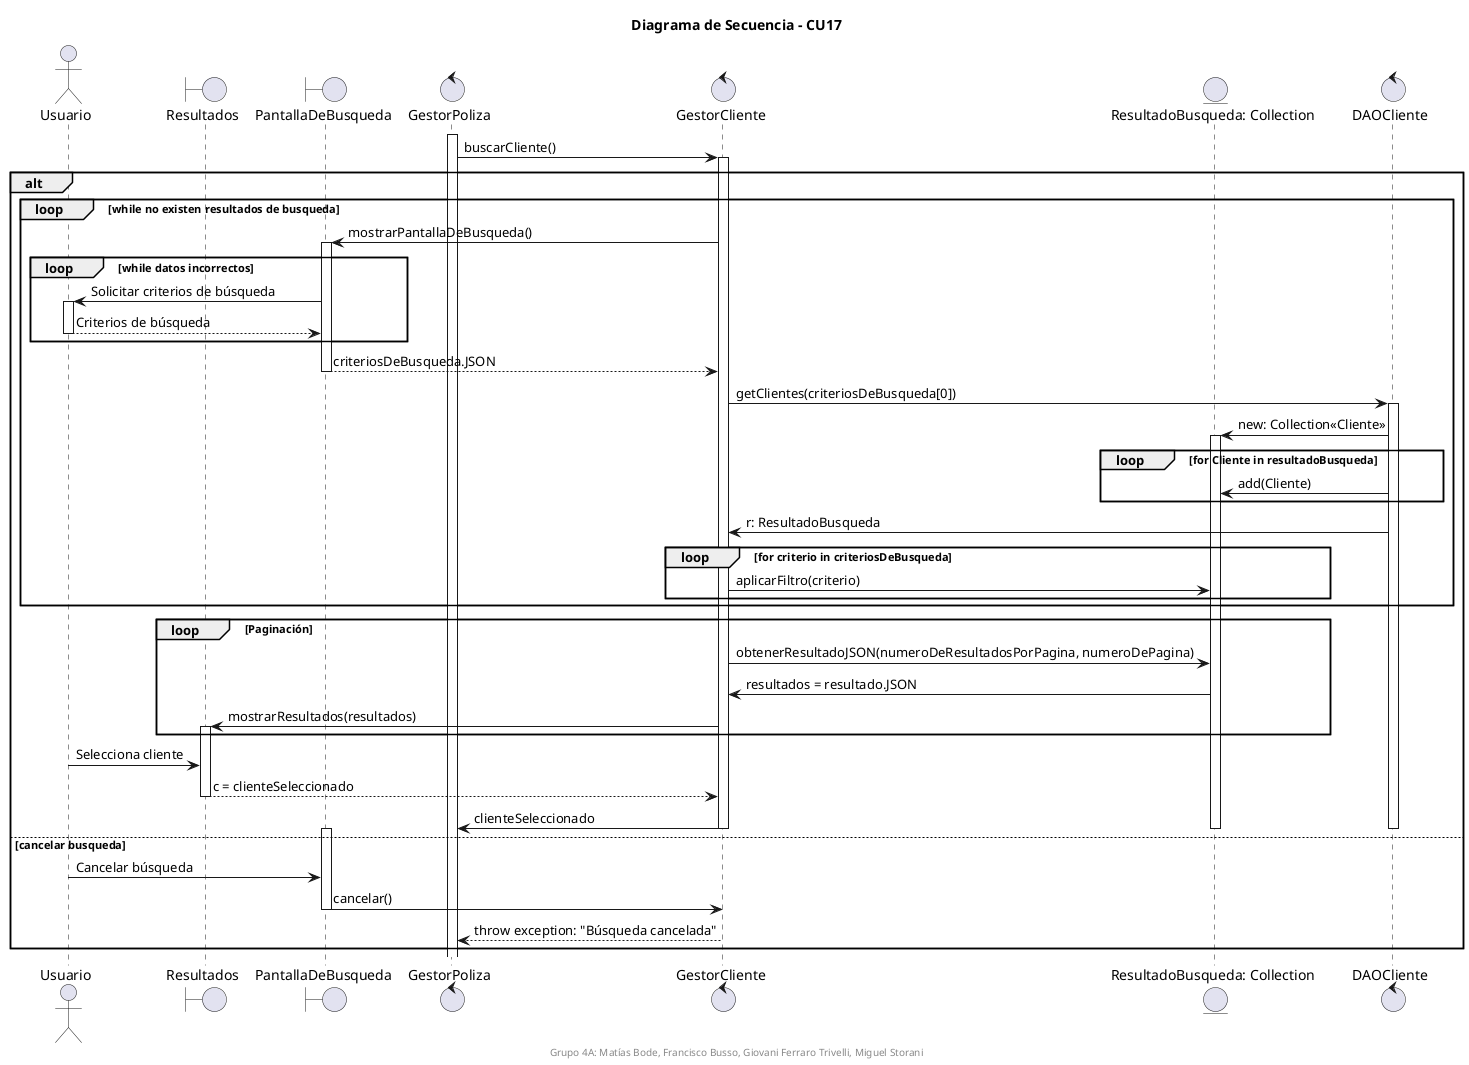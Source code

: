 @startuml

title Diagrama de Secuencia - CU17
center footer Grupo 4A: Matías Bode, Francisco Busso, Giovani Ferraro Trivelli, Miguel Storani

actor Usuario
boundary Resultados
boundary PantallaDeBusqueda
control GestorPoliza
control GestorCliente
entity "ResultadoBusqueda: Collection" as resultado
control DAOCliente
activate GestorPoliza
GestorPoliza -> GestorCliente : buscarCliente()
activate GestorCliente
alt
    
     
    loop while no existen resultados de busqueda

        GestorCliente -> PantallaDeBusqueda : mostrarPantallaDeBusqueda()
        activate PantallaDeBusqueda
        loop while datos incorrectos
            PantallaDeBusqueda -> Usuario : Solicitar criterios de búsqueda
            activate Usuario
            Usuario --> PantallaDeBusqueda : Criterios de búsqueda
            deactivate Usuario
        end loop
        PantallaDeBusqueda --> GestorCliente : criteriosDeBusqueda.JSON
        deactivate PantallaDeBusqueda
    
    GestorCliente -> DAOCliente : getClientes(criteriosDeBusqueda[0])
    activate DAOCliente
    DAOCliente -> resultado : new: Collection<<Cliente>>
    activate resultado
    loop for Cliente in resultadoBusqueda
        DAOCliente -> resultado : add(Cliente)
    end loop
    DAOCliente -> GestorCliente : r: ResultadoBusqueda
    loop for criterio in criteriosDeBusqueda
        GestorCliente ->resultado : aplicarFiltro(criterio)
    end loop
    end loop

    loop Paginación
        GestorCliente -> resultado : obtenerResultadoJSON(numeroDeResultadosPorPagina, numeroDePagina)
        resultado -> GestorCliente : resultados = resultado.JSON
        GestorCliente -> Resultados : mostrarResultados(resultados)
        activate Resultados
    end loop
    Usuario -> Resultados : Selecciona cliente
    Resultados --> GestorCliente : c = clienteSeleccionado
    deactivate Resultados
    GestorCliente -> GestorPoliza : clienteSeleccionado
    deactivate GestorCliente
    deactivate resultado
    deactivate DAOCliente
    
else cancelar busqueda
    activate PantallaDeBusqueda
    Usuario -> PantallaDeBusqueda : Cancelar búsqueda
    PantallaDeBusqueda -> GestorCliente : cancelar()
    deactivate PantallaDeBusqueda
    GestorCliente --> GestorPoliza : throw exception: "Búsqueda cancelada"

end

@enduml
